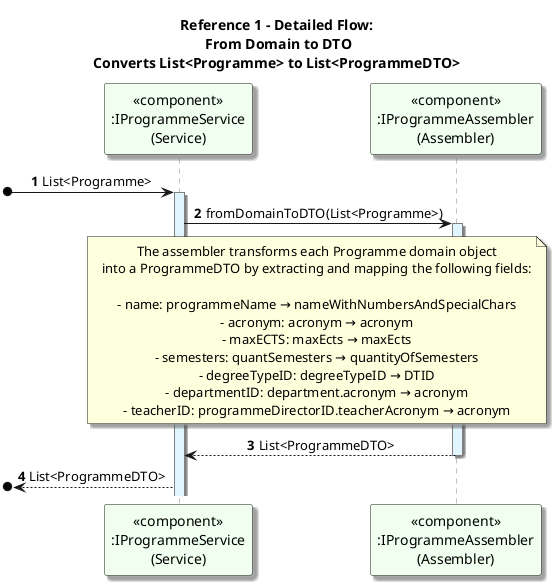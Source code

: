 @startuml
'https://plantuml.com/sequence-diagram

title Reference 1 - Detailed Flow:\n From Domain to DTO\nConverts List<Programme> to List<ProgrammeDTO>

skinparam sequence {
    LifeLineBorderColor Grey
    LifeLineBackgroundColor #E1F5FE
}
skinparam defaultTextAlignment center
skinparam shadowing true

autonumber
participant "<<component>>\n:IProgrammeService\n(Service)" as Service #honeydew
participant "<<component>>\n:IProgrammeAssembler\n(Assembler)" as Assembler #honeydew

[o-> Service: List<Programme>
activate Service
Service -> Assembler: fromDomainToDTO(List<Programme>)
activate Assembler
note over Service, Assembler
The assembler transforms each Programme domain object
into a ProgrammeDTO by extracting and mapping the following fields:

- name: programmeName → nameWithNumbersAndSpecialChars
- acronym: acronym → acronym
- maxECTS: maxEcts → maxEcts
- semesters: quantSemesters → quantityOfSemesters
- degreeTypeID: degreeTypeID → DTID
- departmentID: department.acronym → acronym
- teacherID: programmeDirectorID.teacherAcronym → acronym
end note


Assembler --> Service: List<ProgrammeDTO>
deactivate Assembler
[o<-- Service: List<ProgrammeDTO>

@enduml